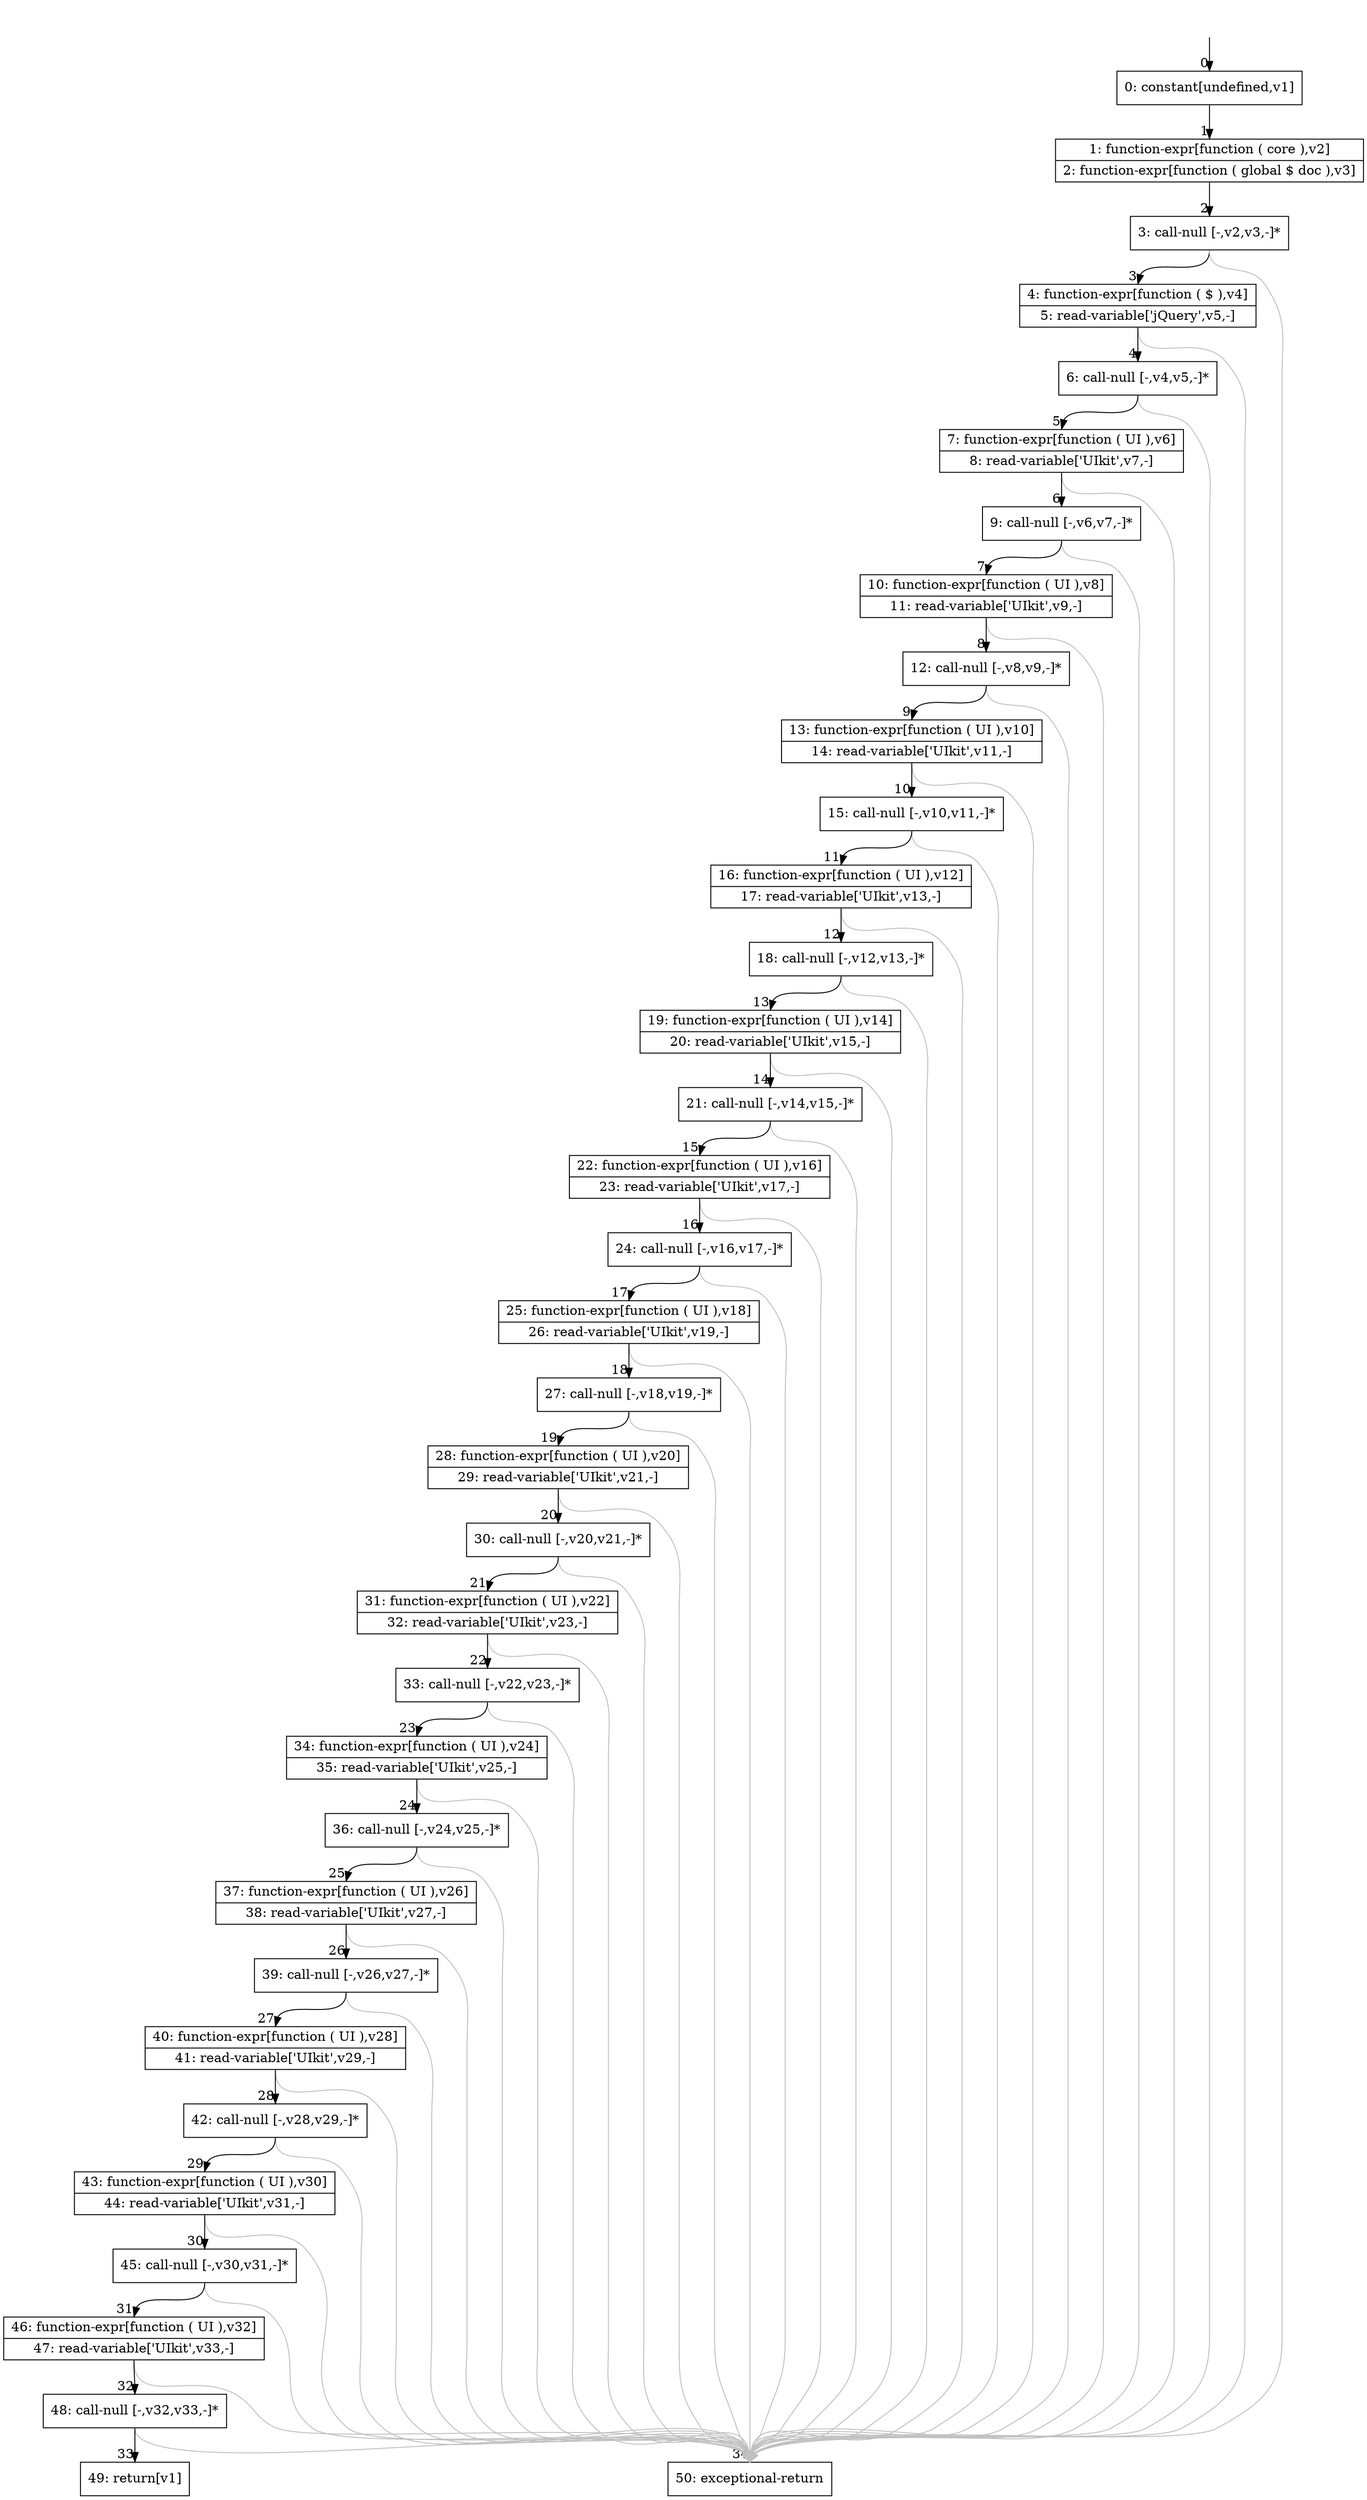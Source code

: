 digraph {
rankdir="TD"
BB_entry0[shape=none,label=""];
BB_entry0 -> BB0 [tailport=s, headport=n, headlabel="    0"]
BB0 [shape=record label="{0: constant[undefined,v1]}" ] 
BB0 -> BB1 [tailport=s, headport=n, headlabel="      1"]
BB1 [shape=record label="{1: function-expr[function ( core ),v2]|2: function-expr[function ( global $ doc ),v3]}" ] 
BB1 -> BB2 [tailport=s, headport=n, headlabel="      2"]
BB2 [shape=record label="{3: call-null [-,v2,v3,-]*}" ] 
BB2 -> BB3 [tailport=s, headport=n, headlabel="      3"]
BB2 -> BB34 [tailport=s, headport=n, color=gray, headlabel="      34"]
BB3 [shape=record label="{4: function-expr[function ( $ ),v4]|5: read-variable['jQuery',v5,-]}" ] 
BB3 -> BB4 [tailport=s, headport=n, headlabel="      4"]
BB3 -> BB34 [tailport=s, headport=n, color=gray]
BB4 [shape=record label="{6: call-null [-,v4,v5,-]*}" ] 
BB4 -> BB5 [tailport=s, headport=n, headlabel="      5"]
BB4 -> BB34 [tailport=s, headport=n, color=gray]
BB5 [shape=record label="{7: function-expr[function ( UI ),v6]|8: read-variable['UIkit',v7,-]}" ] 
BB5 -> BB6 [tailport=s, headport=n, headlabel="      6"]
BB5 -> BB34 [tailport=s, headport=n, color=gray]
BB6 [shape=record label="{9: call-null [-,v6,v7,-]*}" ] 
BB6 -> BB7 [tailport=s, headport=n, headlabel="      7"]
BB6 -> BB34 [tailport=s, headport=n, color=gray]
BB7 [shape=record label="{10: function-expr[function ( UI ),v8]|11: read-variable['UIkit',v9,-]}" ] 
BB7 -> BB8 [tailport=s, headport=n, headlabel="      8"]
BB7 -> BB34 [tailport=s, headport=n, color=gray]
BB8 [shape=record label="{12: call-null [-,v8,v9,-]*}" ] 
BB8 -> BB9 [tailport=s, headport=n, headlabel="      9"]
BB8 -> BB34 [tailport=s, headport=n, color=gray]
BB9 [shape=record label="{13: function-expr[function ( UI ),v10]|14: read-variable['UIkit',v11,-]}" ] 
BB9 -> BB10 [tailport=s, headport=n, headlabel="      10"]
BB9 -> BB34 [tailport=s, headport=n, color=gray]
BB10 [shape=record label="{15: call-null [-,v10,v11,-]*}" ] 
BB10 -> BB11 [tailport=s, headport=n, headlabel="      11"]
BB10 -> BB34 [tailport=s, headport=n, color=gray]
BB11 [shape=record label="{16: function-expr[function ( UI ),v12]|17: read-variable['UIkit',v13,-]}" ] 
BB11 -> BB12 [tailport=s, headport=n, headlabel="      12"]
BB11 -> BB34 [tailport=s, headport=n, color=gray]
BB12 [shape=record label="{18: call-null [-,v12,v13,-]*}" ] 
BB12 -> BB13 [tailport=s, headport=n, headlabel="      13"]
BB12 -> BB34 [tailport=s, headport=n, color=gray]
BB13 [shape=record label="{19: function-expr[function ( UI ),v14]|20: read-variable['UIkit',v15,-]}" ] 
BB13 -> BB14 [tailport=s, headport=n, headlabel="      14"]
BB13 -> BB34 [tailport=s, headport=n, color=gray]
BB14 [shape=record label="{21: call-null [-,v14,v15,-]*}" ] 
BB14 -> BB15 [tailport=s, headport=n, headlabel="      15"]
BB14 -> BB34 [tailport=s, headport=n, color=gray]
BB15 [shape=record label="{22: function-expr[function ( UI ),v16]|23: read-variable['UIkit',v17,-]}" ] 
BB15 -> BB16 [tailport=s, headport=n, headlabel="      16"]
BB15 -> BB34 [tailport=s, headport=n, color=gray]
BB16 [shape=record label="{24: call-null [-,v16,v17,-]*}" ] 
BB16 -> BB17 [tailport=s, headport=n, headlabel="      17"]
BB16 -> BB34 [tailport=s, headport=n, color=gray]
BB17 [shape=record label="{25: function-expr[function ( UI ),v18]|26: read-variable['UIkit',v19,-]}" ] 
BB17 -> BB18 [tailport=s, headport=n, headlabel="      18"]
BB17 -> BB34 [tailport=s, headport=n, color=gray]
BB18 [shape=record label="{27: call-null [-,v18,v19,-]*}" ] 
BB18 -> BB19 [tailport=s, headport=n, headlabel="      19"]
BB18 -> BB34 [tailport=s, headport=n, color=gray]
BB19 [shape=record label="{28: function-expr[function ( UI ),v20]|29: read-variable['UIkit',v21,-]}" ] 
BB19 -> BB20 [tailport=s, headport=n, headlabel="      20"]
BB19 -> BB34 [tailport=s, headport=n, color=gray]
BB20 [shape=record label="{30: call-null [-,v20,v21,-]*}" ] 
BB20 -> BB21 [tailport=s, headport=n, headlabel="      21"]
BB20 -> BB34 [tailport=s, headport=n, color=gray]
BB21 [shape=record label="{31: function-expr[function ( UI ),v22]|32: read-variable['UIkit',v23,-]}" ] 
BB21 -> BB22 [tailport=s, headport=n, headlabel="      22"]
BB21 -> BB34 [tailport=s, headport=n, color=gray]
BB22 [shape=record label="{33: call-null [-,v22,v23,-]*}" ] 
BB22 -> BB23 [tailport=s, headport=n, headlabel="      23"]
BB22 -> BB34 [tailport=s, headport=n, color=gray]
BB23 [shape=record label="{34: function-expr[function ( UI ),v24]|35: read-variable['UIkit',v25,-]}" ] 
BB23 -> BB24 [tailport=s, headport=n, headlabel="      24"]
BB23 -> BB34 [tailport=s, headport=n, color=gray]
BB24 [shape=record label="{36: call-null [-,v24,v25,-]*}" ] 
BB24 -> BB25 [tailport=s, headport=n, headlabel="      25"]
BB24 -> BB34 [tailport=s, headport=n, color=gray]
BB25 [shape=record label="{37: function-expr[function ( UI ),v26]|38: read-variable['UIkit',v27,-]}" ] 
BB25 -> BB26 [tailport=s, headport=n, headlabel="      26"]
BB25 -> BB34 [tailport=s, headport=n, color=gray]
BB26 [shape=record label="{39: call-null [-,v26,v27,-]*}" ] 
BB26 -> BB27 [tailport=s, headport=n, headlabel="      27"]
BB26 -> BB34 [tailport=s, headport=n, color=gray]
BB27 [shape=record label="{40: function-expr[function ( UI ),v28]|41: read-variable['UIkit',v29,-]}" ] 
BB27 -> BB28 [tailport=s, headport=n, headlabel="      28"]
BB27 -> BB34 [tailport=s, headport=n, color=gray]
BB28 [shape=record label="{42: call-null [-,v28,v29,-]*}" ] 
BB28 -> BB29 [tailport=s, headport=n, headlabel="      29"]
BB28 -> BB34 [tailport=s, headport=n, color=gray]
BB29 [shape=record label="{43: function-expr[function ( UI ),v30]|44: read-variable['UIkit',v31,-]}" ] 
BB29 -> BB30 [tailport=s, headport=n, headlabel="      30"]
BB29 -> BB34 [tailport=s, headport=n, color=gray]
BB30 [shape=record label="{45: call-null [-,v30,v31,-]*}" ] 
BB30 -> BB31 [tailport=s, headport=n, headlabel="      31"]
BB30 -> BB34 [tailport=s, headport=n, color=gray]
BB31 [shape=record label="{46: function-expr[function ( UI ),v32]|47: read-variable['UIkit',v33,-]}" ] 
BB31 -> BB32 [tailport=s, headport=n, headlabel="      32"]
BB31 -> BB34 [tailport=s, headport=n, color=gray]
BB32 [shape=record label="{48: call-null [-,v32,v33,-]*}" ] 
BB32 -> BB33 [tailport=s, headport=n, headlabel="      33"]
BB32 -> BB34 [tailport=s, headport=n, color=gray]
BB33 [shape=record label="{49: return[v1]}" ] 
BB34 [shape=record label="{50: exceptional-return}" ] 
//#$~ 1
}
